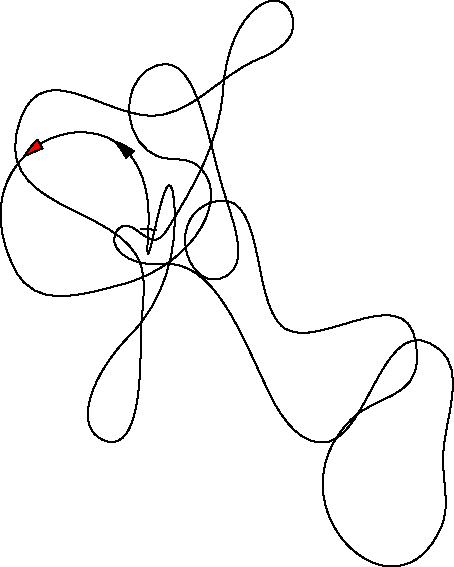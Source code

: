 // Use of the windingnumber works also for CROSSED curves

size(8cm,10cm,false);

import math;

bool counterclockwise(path g)
{
  // Return "true" if "g" is counterclockwise
  // Retounre "true" si "g" est dans le sens contraire des aiguilles d'une montre
  return (windingnumber(g,inside(g)) > 0);
}

path counterclockdirected(path g)
{
  if (counterclockwise(g)) return g; else return reverse(g);
}

guide p=randompath(30)..cycle;
draw(counterclockdirected(reverse(p)),Arrow(10bp,Relative(0.025)), BeginBar);
draw(counterclockdirected(p),Arrow(10bp,FillDraw(red),Relative(.05)), BeginBar);
